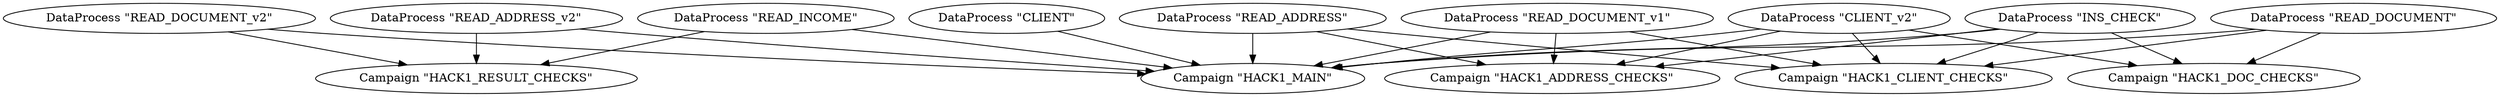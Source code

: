 // RTDM analysis
digraph {
	0 [label="Campaign \"HACK1_MAIN\""]
	1 [label="Campaign \"HACK1_RESULT_CHECKS\""]
	2 [label="Campaign \"HACK1_CLIENT_CHECKS\""]
	3 [label="Campaign \"HACK1_ADDRESS_CHECKS\""]
	4 [label="Campaign \"HACK1_DOC_CHECKS\""]
	5 [label="DataProcess \"READ_DOCUMENT_v2\""]
	6 [label="DataProcess \"READ_ADDRESS_v2\""]
	7 [label="DataProcess \"READ_INCOME\""]
	8 [label="DataProcess \"INS_CHECK\""]
	9 [label="DataProcess \"READ_DOCUMENT_v1\""]
	10 [label="DataProcess \"READ_ADDRESS\""]
	11 [label="DataProcess \"CLIENT_v2\""]
	12 [label="DataProcess \"READ_DOCUMENT\""]
	13 [label="DataProcess \"CLIENT\""]
	5 -> 1
	6 -> 1
	7 -> 1
	5 -> 0
	6 -> 0
	7 -> 0
	8 -> 3
	9 -> 3
	10 -> 3
	11 -> 3
	8 -> 2
	9 -> 2
	10 -> 2
	11 -> 2
	11 -> 4
	8 -> 4
	12 -> 4
	12 -> 2
	8 -> 0
	9 -> 0
	10 -> 0
	11 -> 0
	12 -> 0
	13 -> 0
}
